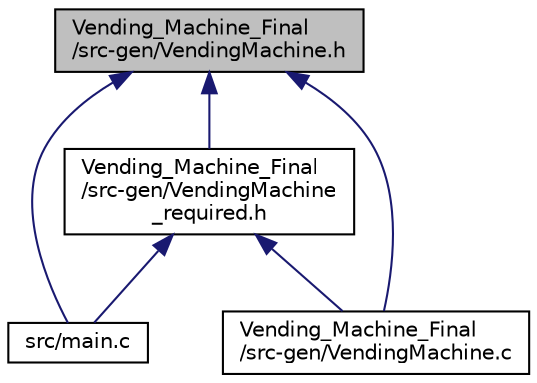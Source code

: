 digraph "Vending_Machine_Final/src-gen/VendingMachine.h"
{
 // LATEX_PDF_SIZE
  edge [fontname="Helvetica",fontsize="10",labelfontname="Helvetica",labelfontsize="10"];
  node [fontname="Helvetica",fontsize="10",shape=record];
  Node1 [label="Vending_Machine_Final\l/src-gen/VendingMachine.h",height=0.2,width=0.4,color="black", fillcolor="grey75", style="filled", fontcolor="black",tooltip=" "];
  Node1 -> Node2 [dir="back",color="midnightblue",fontsize="10",style="solid"];
  Node2 [label="src/main.c",height=0.2,width=0.4,color="black", fillcolor="white", style="filled",URL="$main_8c.html",tooltip="Simulação da máquina de estados gerada pelo itemis CREATE."];
  Node1 -> Node3 [dir="back",color="midnightblue",fontsize="10",style="solid"];
  Node3 [label="Vending_Machine_Final\l/src-gen/VendingMachine\l_required.h",height=0.2,width=0.4,color="black", fillcolor="white", style="filled",URL="$VendingMachine__required_8h.html",tooltip=" "];
  Node3 -> Node2 [dir="back",color="midnightblue",fontsize="10",style="solid"];
  Node3 -> Node4 [dir="back",color="midnightblue",fontsize="10",style="solid"];
  Node4 [label="Vending_Machine_Final\l/src-gen/VendingMachine.c",height=0.2,width=0.4,color="black", fillcolor="white", style="filled",URL="$VendingMachine_8c.html",tooltip=" "];
  Node1 -> Node4 [dir="back",color="midnightblue",fontsize="10",style="solid"];
}
